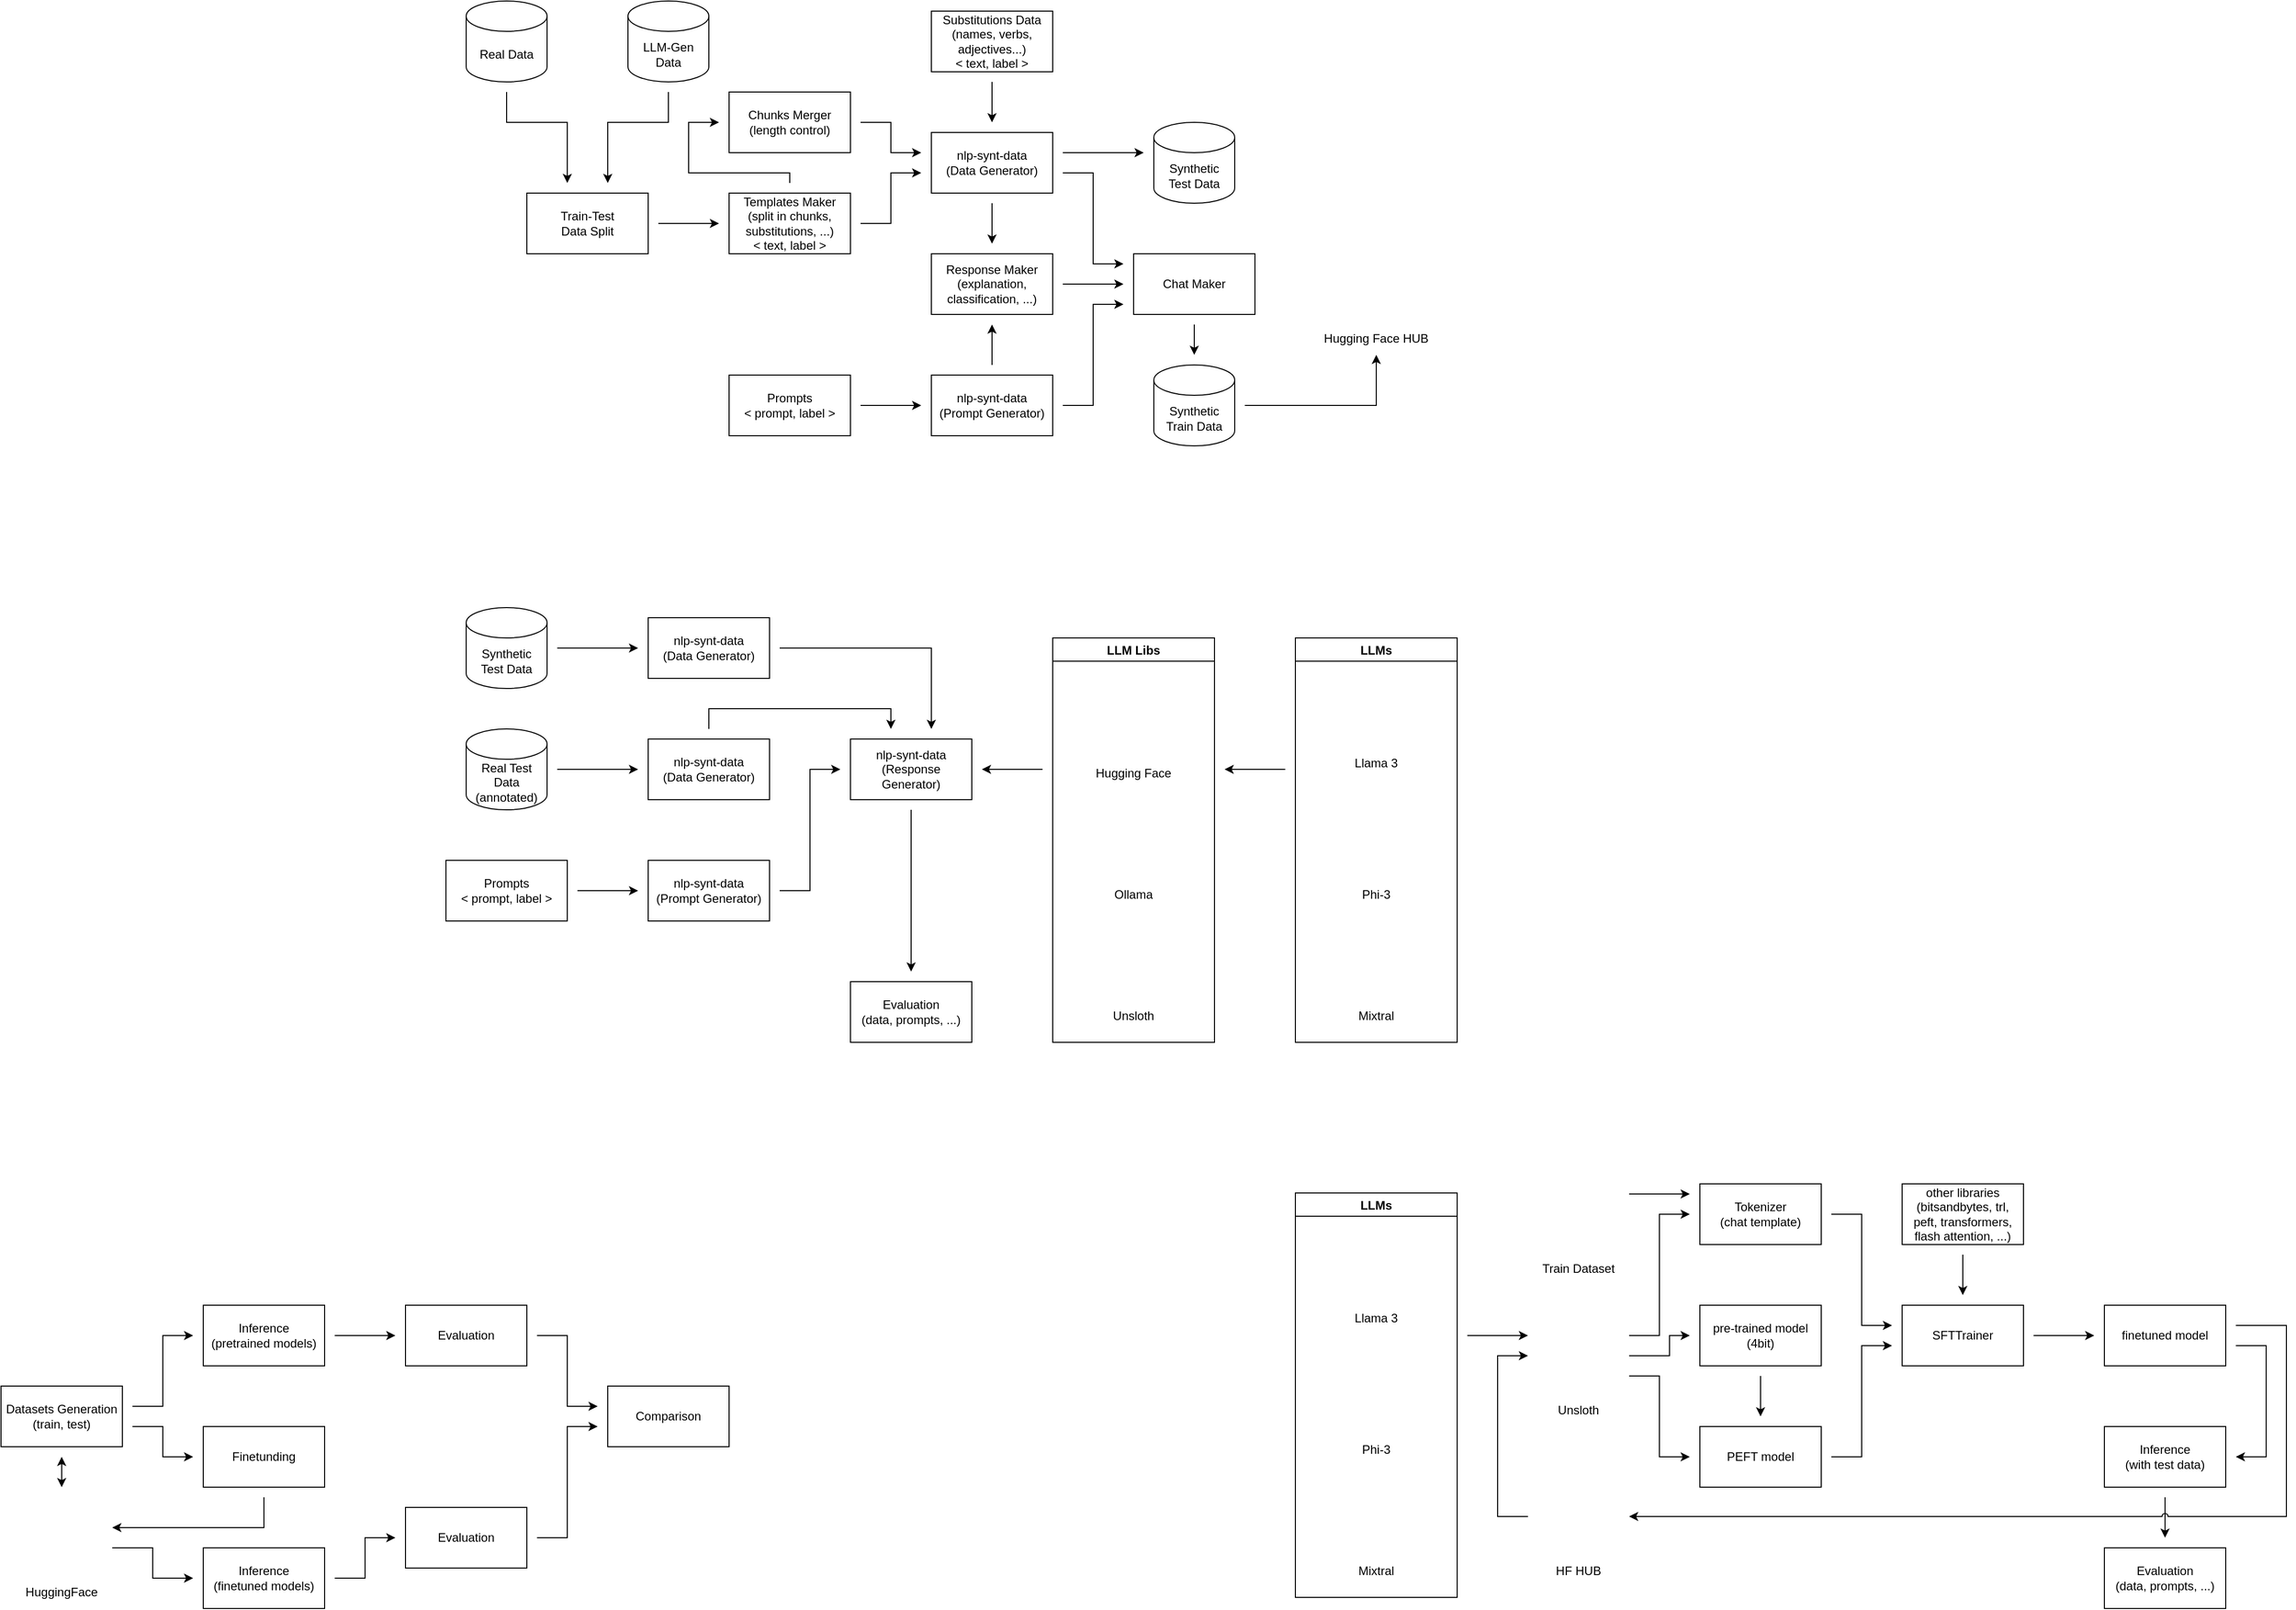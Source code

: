<mxfile version="24.7.7">
  <diagram name="Page-1" id="faFGbYDfc-yJfE558ecA">
    <mxGraphModel dx="2417" dy="952" grid="1" gridSize="10" guides="1" tooltips="1" connect="1" arrows="1" fold="1" page="1" pageScale="1" pageWidth="827" pageHeight="1169" math="0" shadow="0">
      <root>
        <mxCell id="0" />
        <mxCell id="1" parent="0" />
        <mxCell id="kooUzmV5k-GNHN8CiD2J-16" style="edgeStyle=orthogonalEdgeStyle;rounded=0;orthogonalLoop=1;jettySize=auto;html=1;targetPerimeterSpacing=10;sourcePerimeterSpacing=10;" parent="1" source="kooUzmV5k-GNHN8CiD2J-37" target="kooUzmV5k-GNHN8CiD2J-29" edge="1">
          <mxGeometry relative="1" as="geometry">
            <mxPoint x="460" y="100" as="sourcePoint" />
            <mxPoint x="110" y="210" as="targetPoint" />
            <Array as="points">
              <mxPoint x="460" y="140" />
              <mxPoint x="400" y="140" />
            </Array>
          </mxGeometry>
        </mxCell>
        <mxCell id="kooUzmV5k-GNHN8CiD2J-15" style="edgeStyle=orthogonalEdgeStyle;rounded=0;orthogonalLoop=1;jettySize=auto;html=1;targetPerimeterSpacing=10;sourcePerimeterSpacing=10;" parent="1" source="kooUzmV5k-GNHN8CiD2J-36" target="kooUzmV5k-GNHN8CiD2J-29" edge="1">
          <mxGeometry relative="1" as="geometry">
            <mxPoint x="300" y="100" as="sourcePoint" />
            <Array as="points">
              <mxPoint x="300" y="140" />
              <mxPoint x="360" y="140" />
            </Array>
          </mxGeometry>
        </mxCell>
        <mxCell id="kooUzmV5k-GNHN8CiD2J-25" style="edgeStyle=orthogonalEdgeStyle;rounded=0;orthogonalLoop=1;jettySize=auto;html=1;targetPerimeterSpacing=10;sourcePerimeterSpacing=10;" parent="1" source="kooUzmV5k-GNHN8CiD2J-3" target="kooUzmV5k-GNHN8CiD2J-8" edge="1">
          <mxGeometry relative="1" as="geometry" />
        </mxCell>
        <mxCell id="kooUzmV5k-GNHN8CiD2J-3" value="Substitutions Data&lt;div&gt;(names, verbs, adjectives...&lt;span style=&quot;background-color: initial;&quot;&gt;)&lt;/span&gt;&lt;/div&gt;&lt;div&gt;&amp;lt; text, label &amp;gt;&lt;/div&gt;" style="whiteSpace=wrap;html=1;" parent="1" vertex="1">
          <mxGeometry x="720" y="30" width="120" height="60" as="geometry" />
        </mxCell>
        <mxCell id="kooUzmV5k-GNHN8CiD2J-17" style="edgeStyle=orthogonalEdgeStyle;rounded=0;orthogonalLoop=1;jettySize=auto;html=1;targetPerimeterSpacing=10;sourcePerimeterSpacing=10;" parent="1" source="kooUzmV5k-GNHN8CiD2J-4" target="kooUzmV5k-GNHN8CiD2J-9" edge="1">
          <mxGeometry relative="1" as="geometry">
            <Array as="points">
              <mxPoint x="580" y="190" />
              <mxPoint x="480" y="190" />
              <mxPoint x="480" y="140" />
            </Array>
          </mxGeometry>
        </mxCell>
        <mxCell id="kooUzmV5k-GNHN8CiD2J-24" style="edgeStyle=orthogonalEdgeStyle;rounded=0;orthogonalLoop=1;jettySize=auto;html=1;targetPerimeterSpacing=10;sourcePerimeterSpacing=10;" parent="1" source="kooUzmV5k-GNHN8CiD2J-4" target="kooUzmV5k-GNHN8CiD2J-8" edge="1">
          <mxGeometry relative="1" as="geometry">
            <Array as="points">
              <mxPoint x="680" y="240" />
              <mxPoint x="680" y="190" />
            </Array>
          </mxGeometry>
        </mxCell>
        <mxCell id="kooUzmV5k-GNHN8CiD2J-4" value="Templates Maker&lt;div&gt;(split in chunks,&lt;/div&gt;&lt;div&gt;substitutions, ...)&lt;/div&gt;&lt;div&gt;&amp;lt; text, label &amp;gt;&lt;/div&gt;" style="whiteSpace=wrap;html=1;" parent="1" vertex="1">
          <mxGeometry x="520" y="210" width="120" height="60" as="geometry" />
        </mxCell>
        <mxCell id="kooUzmV5k-GNHN8CiD2J-18" style="edgeStyle=orthogonalEdgeStyle;rounded=0;orthogonalLoop=1;jettySize=auto;html=1;targetPerimeterSpacing=10;sourcePerimeterSpacing=10;" parent="1" source="kooUzmV5k-GNHN8CiD2J-5" target="kooUzmV5k-GNHN8CiD2J-12" edge="1">
          <mxGeometry relative="1" as="geometry" />
        </mxCell>
        <mxCell id="kooUzmV5k-GNHN8CiD2J-5" value="Prompts&lt;div&gt;&amp;lt; prompt, label &amp;gt;&lt;/div&gt;" style="whiteSpace=wrap;html=1;" parent="1" vertex="1">
          <mxGeometry x="520" y="390" width="120" height="60" as="geometry" />
        </mxCell>
        <mxCell id="kooUzmV5k-GNHN8CiD2J-28" style="edgeStyle=orthogonalEdgeStyle;rounded=0;orthogonalLoop=1;jettySize=auto;html=1;targetPerimeterSpacing=30;sourcePerimeterSpacing=10;" parent="1" source="kooUzmV5k-GNHN8CiD2J-6" target="kooUzmV5k-GNHN8CiD2J-11" edge="1">
          <mxGeometry relative="1" as="geometry" />
        </mxCell>
        <mxCell id="kooUzmV5k-GNHN8CiD2J-6" value="Synthetic&lt;div&gt;Train Data&lt;/div&gt;" style="shape=cylinder3;whiteSpace=wrap;html=1;boundedLbl=1;backgroundOutline=1;size=15;" parent="1" vertex="1">
          <mxGeometry x="940" y="380" width="80" height="80" as="geometry" />
        </mxCell>
        <mxCell id="kooUzmV5k-GNHN8CiD2J-21" style="edgeStyle=orthogonalEdgeStyle;rounded=0;orthogonalLoop=1;jettySize=auto;html=1;targetPerimeterSpacing=10;sourcePerimeterSpacing=10;" parent="1" source="kooUzmV5k-GNHN8CiD2J-8" target="kooUzmV5k-GNHN8CiD2J-13" edge="1">
          <mxGeometry relative="1" as="geometry" />
        </mxCell>
        <mxCell id="kooUzmV5k-GNHN8CiD2J-26" style="edgeStyle=orthogonalEdgeStyle;rounded=0;orthogonalLoop=1;jettySize=auto;html=1;targetPerimeterSpacing=10;sourcePerimeterSpacing=10;" parent="1" source="kooUzmV5k-GNHN8CiD2J-8" target="kooUzmV5k-GNHN8CiD2J-14" edge="1">
          <mxGeometry relative="1" as="geometry">
            <Array as="points">
              <mxPoint x="880" y="190" />
              <mxPoint x="880" y="280" />
            </Array>
          </mxGeometry>
        </mxCell>
        <mxCell id="kooUzmV5k-GNHN8CiD2J-34" style="edgeStyle=orthogonalEdgeStyle;rounded=0;orthogonalLoop=1;jettySize=auto;html=1;targetPerimeterSpacing=10;sourcePerimeterSpacing=10;" parent="1" source="kooUzmV5k-GNHN8CiD2J-8" target="kooUzmV5k-GNHN8CiD2J-33" edge="1">
          <mxGeometry relative="1" as="geometry">
            <Array as="points">
              <mxPoint x="880" y="170" />
              <mxPoint x="880" y="170" />
            </Array>
          </mxGeometry>
        </mxCell>
        <mxCell id="kooUzmV5k-GNHN8CiD2J-8" value="nlp-synt-data&lt;div&gt;(Data Generator)&lt;/div&gt;" style="whiteSpace=wrap;html=1;" parent="1" vertex="1">
          <mxGeometry x="720" y="150" width="120" height="60" as="geometry" />
        </mxCell>
        <mxCell id="kooUzmV5k-GNHN8CiD2J-23" style="edgeStyle=orthogonalEdgeStyle;rounded=0;orthogonalLoop=1;jettySize=auto;html=1;targetPerimeterSpacing=10;sourcePerimeterSpacing=10;" parent="1" source="kooUzmV5k-GNHN8CiD2J-9" target="kooUzmV5k-GNHN8CiD2J-8" edge="1">
          <mxGeometry relative="1" as="geometry">
            <Array as="points">
              <mxPoint x="680" y="140" />
              <mxPoint x="680" y="170" />
            </Array>
          </mxGeometry>
        </mxCell>
        <mxCell id="kooUzmV5k-GNHN8CiD2J-9" value="Chunks Merger&lt;div&gt;(length control)&lt;/div&gt;" style="whiteSpace=wrap;html=1;" parent="1" vertex="1">
          <mxGeometry x="520" y="110" width="120" height="60" as="geometry" />
        </mxCell>
        <mxCell id="kooUzmV5k-GNHN8CiD2J-11" value="Hugging Face HUB" style="shape=image;verticalLabelPosition=bottom;labelBackgroundColor=default;verticalAlign=top;aspect=fixed;imageAspect=0;image=https://cdn.worldvectorlogo.com/logos/huggingface-2.svg;" parent="1" vertex="1">
          <mxGeometry x="1120" y="260" width="80" height="80" as="geometry" />
        </mxCell>
        <mxCell id="kooUzmV5k-GNHN8CiD2J-19" style="edgeStyle=orthogonalEdgeStyle;rounded=0;orthogonalLoop=1;jettySize=auto;html=1;targetPerimeterSpacing=10;sourcePerimeterSpacing=10;" parent="1" source="kooUzmV5k-GNHN8CiD2J-12" target="kooUzmV5k-GNHN8CiD2J-14" edge="1">
          <mxGeometry relative="1" as="geometry">
            <Array as="points">
              <mxPoint x="880" y="420" />
              <mxPoint x="880" y="320" />
            </Array>
          </mxGeometry>
        </mxCell>
        <mxCell id="kooUzmV5k-GNHN8CiD2J-30" style="edgeStyle=orthogonalEdgeStyle;rounded=0;orthogonalLoop=1;jettySize=auto;html=1;targetPerimeterSpacing=10;sourcePerimeterSpacing=10;" parent="1" source="kooUzmV5k-GNHN8CiD2J-12" target="kooUzmV5k-GNHN8CiD2J-13" edge="1">
          <mxGeometry relative="1" as="geometry" />
        </mxCell>
        <mxCell id="kooUzmV5k-GNHN8CiD2J-12" value="nlp-synt-data&lt;div&gt;(Prompt Generator)&lt;/div&gt;" style="whiteSpace=wrap;html=1;" parent="1" vertex="1">
          <mxGeometry x="720" y="390" width="120" height="60" as="geometry" />
        </mxCell>
        <mxCell id="kooUzmV5k-GNHN8CiD2J-20" style="edgeStyle=orthogonalEdgeStyle;rounded=0;orthogonalLoop=1;jettySize=auto;html=1;targetPerimeterSpacing=10;sourcePerimeterSpacing=10;" parent="1" source="kooUzmV5k-GNHN8CiD2J-13" target="kooUzmV5k-GNHN8CiD2J-14" edge="1">
          <mxGeometry relative="1" as="geometry">
            <Array as="points">
              <mxPoint x="920" y="300" />
              <mxPoint x="920" y="300" />
            </Array>
          </mxGeometry>
        </mxCell>
        <mxCell id="kooUzmV5k-GNHN8CiD2J-13" value="Response Maker&lt;div&gt;(explanation, classification, ...)&lt;/div&gt;" style="whiteSpace=wrap;html=1;" parent="1" vertex="1">
          <mxGeometry x="720" y="270" width="120" height="60" as="geometry" />
        </mxCell>
        <mxCell id="kooUzmV5k-GNHN8CiD2J-27" style="edgeStyle=orthogonalEdgeStyle;rounded=0;orthogonalLoop=1;jettySize=auto;html=1;targetPerimeterSpacing=10;sourcePerimeterSpacing=10;" parent="1" source="kooUzmV5k-GNHN8CiD2J-14" target="kooUzmV5k-GNHN8CiD2J-6" edge="1">
          <mxGeometry relative="1" as="geometry" />
        </mxCell>
        <mxCell id="kooUzmV5k-GNHN8CiD2J-14" value="Chat Maker" style="whiteSpace=wrap;html=1;" parent="1" vertex="1">
          <mxGeometry x="920" y="270" width="120" height="60" as="geometry" />
        </mxCell>
        <mxCell id="kooUzmV5k-GNHN8CiD2J-31" style="edgeStyle=orthogonalEdgeStyle;rounded=0;orthogonalLoop=1;jettySize=auto;html=1;targetPerimeterSpacing=10;sourcePerimeterSpacing=10;" parent="1" source="kooUzmV5k-GNHN8CiD2J-29" target="kooUzmV5k-GNHN8CiD2J-4" edge="1">
          <mxGeometry relative="1" as="geometry" />
        </mxCell>
        <mxCell id="kooUzmV5k-GNHN8CiD2J-29" value="Train-Test&lt;div&gt;Data Split&lt;/div&gt;" style="whiteSpace=wrap;html=1;" parent="1" vertex="1">
          <mxGeometry x="320" y="210" width="120" height="60" as="geometry" />
        </mxCell>
        <mxCell id="kooUzmV5k-GNHN8CiD2J-33" value="Synthetic&lt;div&gt;Test Data&lt;/div&gt;" style="shape=cylinder3;whiteSpace=wrap;html=1;boundedLbl=1;backgroundOutline=1;size=15;" parent="1" vertex="1">
          <mxGeometry x="940" y="140" width="80" height="80" as="geometry" />
        </mxCell>
        <mxCell id="kooUzmV5k-GNHN8CiD2J-36" value="Real Data" style="shape=cylinder3;whiteSpace=wrap;html=1;boundedLbl=1;backgroundOutline=1;size=15;" parent="1" vertex="1">
          <mxGeometry x="260" y="20" width="80" height="80" as="geometry" />
        </mxCell>
        <mxCell id="kooUzmV5k-GNHN8CiD2J-37" value="LLM-Gen&lt;div&gt;Data&lt;/div&gt;" style="shape=cylinder3;whiteSpace=wrap;html=1;boundedLbl=1;backgroundOutline=1;size=15;" parent="1" vertex="1">
          <mxGeometry x="420" y="20" width="80" height="80" as="geometry" />
        </mxCell>
        <mxCell id="nnLEG21wNNKofwJg_tyF-10" style="edgeStyle=orthogonalEdgeStyle;rounded=0;orthogonalLoop=1;jettySize=auto;html=1;targetPerimeterSpacing=10;sourcePerimeterSpacing=10;" parent="1" source="kooUzmV5k-GNHN8CiD2J-41" target="kooUzmV5k-GNHN8CiD2J-45" edge="1">
          <mxGeometry relative="1" as="geometry" />
        </mxCell>
        <mxCell id="kooUzmV5k-GNHN8CiD2J-41" value="&lt;span style=&quot;background-color: initial;&quot;&gt;Real Test Data&lt;/span&gt;&lt;div&gt;&lt;span style=&quot;background-color: initial;&quot;&gt;(annotated)&lt;/span&gt;&lt;/div&gt;" style="shape=cylinder3;whiteSpace=wrap;html=1;boundedLbl=1;backgroundOutline=1;size=15;" parent="1" vertex="1">
          <mxGeometry x="260" y="740" width="80" height="80" as="geometry" />
        </mxCell>
        <mxCell id="kooUzmV5k-GNHN8CiD2J-42" style="edgeStyle=orthogonalEdgeStyle;rounded=0;orthogonalLoop=1;jettySize=auto;html=1;targetPerimeterSpacing=10;sourcePerimeterSpacing=10;" parent="1" source="kooUzmV5k-GNHN8CiD2J-43" target="kooUzmV5k-GNHN8CiD2J-44" edge="1">
          <mxGeometry relative="1" as="geometry" />
        </mxCell>
        <mxCell id="kooUzmV5k-GNHN8CiD2J-43" value="Prompts&lt;div&gt;&amp;lt; prompt, label &amp;gt;&lt;/div&gt;" style="whiteSpace=wrap;html=1;" parent="1" vertex="1">
          <mxGeometry x="240" y="870" width="120" height="60" as="geometry" />
        </mxCell>
        <mxCell id="nnLEG21wNNKofwJg_tyF-7" style="edgeStyle=orthogonalEdgeStyle;rounded=0;orthogonalLoop=1;jettySize=auto;html=1;targetPerimeterSpacing=10;sourcePerimeterSpacing=10;" parent="1" source="kooUzmV5k-GNHN8CiD2J-44" target="nnLEG21wNNKofwJg_tyF-4" edge="1">
          <mxGeometry relative="1" as="geometry">
            <Array as="points">
              <mxPoint x="600" y="900" />
              <mxPoint x="600" y="780" />
            </Array>
          </mxGeometry>
        </mxCell>
        <mxCell id="kooUzmV5k-GNHN8CiD2J-44" value="nlp-synt-data&lt;div&gt;(Prompt Generator)&lt;/div&gt;" style="whiteSpace=wrap;html=1;" parent="1" vertex="1">
          <mxGeometry x="440" y="870" width="120" height="60" as="geometry" />
        </mxCell>
        <mxCell id="nnLEG21wNNKofwJg_tyF-6" style="edgeStyle=orthogonalEdgeStyle;rounded=0;orthogonalLoop=1;jettySize=auto;html=1;targetPerimeterSpacing=10;sourcePerimeterSpacing=10;" parent="1" source="kooUzmV5k-GNHN8CiD2J-45" target="nnLEG21wNNKofwJg_tyF-4" edge="1">
          <mxGeometry relative="1" as="geometry">
            <Array as="points">
              <mxPoint x="500" y="720" />
              <mxPoint x="680" y="720" />
            </Array>
          </mxGeometry>
        </mxCell>
        <mxCell id="kooUzmV5k-GNHN8CiD2J-45" value="nlp-synt-data&lt;div&gt;(Data Generator)&lt;/div&gt;" style="whiteSpace=wrap;html=1;" parent="1" vertex="1">
          <mxGeometry x="440" y="750" width="120" height="60" as="geometry" />
        </mxCell>
        <mxCell id="nnLEG21wNNKofwJg_tyF-8" style="edgeStyle=orthogonalEdgeStyle;rounded=0;orthogonalLoop=1;jettySize=auto;html=1;targetPerimeterSpacing=10;sourcePerimeterSpacing=10;" parent="1" source="kooUzmV5k-GNHN8CiD2J-50" target="nnLEG21wNNKofwJg_tyF-4" edge="1">
          <mxGeometry relative="1" as="geometry">
            <Array as="points">
              <mxPoint x="800" y="780" />
              <mxPoint x="800" y="780" />
            </Array>
          </mxGeometry>
        </mxCell>
        <mxCell id="kooUzmV5k-GNHN8CiD2J-50" value="LLM Libs" style="swimlane;" parent="1" vertex="1">
          <mxGeometry x="840" y="650" width="160" height="400" as="geometry" />
        </mxCell>
        <mxCell id="kooUzmV5k-GNHN8CiD2J-47" value="Hugging Face" style="shape=image;verticalLabelPosition=bottom;labelBackgroundColor=default;verticalAlign=top;aspect=fixed;imageAspect=0;image=https://cdn.worldvectorlogo.com/logos/huggingface-2.svg;" parent="kooUzmV5k-GNHN8CiD2J-50" vertex="1">
          <mxGeometry x="40" y="40" width="80" height="80" as="geometry" />
        </mxCell>
        <mxCell id="kooUzmV5k-GNHN8CiD2J-46" value="Ollama" style="shape=image;verticalLabelPosition=bottom;labelBackgroundColor=default;verticalAlign=top;aspect=fixed;imageAspect=0;image=https://github.com/jmorganca/ollama/assets/3325447/0d0b44e2-8f4a-4e99-9b52-a5c1c741c8f7;" parent="kooUzmV5k-GNHN8CiD2J-50" vertex="1">
          <mxGeometry x="40" y="160" width="80" height="80" as="geometry" />
        </mxCell>
        <mxCell id="kooUzmV5k-GNHN8CiD2J-48" value="Unsloth" style="shape=image;verticalLabelPosition=bottom;labelBackgroundColor=default;verticalAlign=top;aspect=fixed;imageAspect=0;image=https://cdn-avatars.huggingface.co/v1/production/uploads/62ecdc18b72a69615d6bd857/E4lkPz1TZNLzIFr_dR273.png;" parent="kooUzmV5k-GNHN8CiD2J-50" vertex="1">
          <mxGeometry x="40" y="280" width="80" height="80" as="geometry" />
        </mxCell>
        <mxCell id="nnLEG21wNNKofwJg_tyF-3" style="edgeStyle=orthogonalEdgeStyle;rounded=0;orthogonalLoop=1;jettySize=auto;html=1;targetPerimeterSpacing=10;sourcePerimeterSpacing=10;" parent="1" source="kooUzmV5k-GNHN8CiD2J-57" target="kooUzmV5k-GNHN8CiD2J-50" edge="1">
          <mxGeometry relative="1" as="geometry">
            <Array as="points">
              <mxPoint x="1020" y="780" />
              <mxPoint x="1020" y="780" />
            </Array>
          </mxGeometry>
        </mxCell>
        <mxCell id="kooUzmV5k-GNHN8CiD2J-57" value="LLMs" style="swimlane;" parent="1" vertex="1">
          <mxGeometry x="1080" y="650" width="160" height="400" as="geometry" />
        </mxCell>
        <mxCell id="kooUzmV5k-GNHN8CiD2J-52" value="Llama 3" style="shape=image;verticalLabelPosition=bottom;labelBackgroundColor=default;verticalAlign=top;aspect=fixed;imageAspect=0;image=https://1000logos.net/wp-content/uploads/2021/10/logo-Meta.png;" parent="kooUzmV5k-GNHN8CiD2J-57" vertex="1">
          <mxGeometry x="26.67" y="50" width="106.66" height="60" as="geometry" />
        </mxCell>
        <mxCell id="kooUzmV5k-GNHN8CiD2J-53" value="Phi-3" style="shape=image;verticalLabelPosition=bottom;labelBackgroundColor=default;verticalAlign=top;aspect=fixed;imageAspect=0;image=https://upload.wikimedia.org/wikipedia/commons/thumb/4/44/Microsoft_logo.svg/2048px-Microsoft_logo.svg.png;" parent="kooUzmV5k-GNHN8CiD2J-57" vertex="1">
          <mxGeometry x="40" y="160" width="80" height="80" as="geometry" />
        </mxCell>
        <mxCell id="kooUzmV5k-GNHN8CiD2J-54" value="Mixtral" style="shape=image;verticalLabelPosition=bottom;labelBackgroundColor=default;verticalAlign=top;aspect=fixed;imageAspect=0;image=https://seeklogo.com/images/M/mistral-ai-icon-logo-B3319DCA6B-seeklogo.com.png;" parent="kooUzmV5k-GNHN8CiD2J-57" vertex="1">
          <mxGeometry x="41.54" y="290" width="76.92" height="70" as="geometry" />
        </mxCell>
        <mxCell id="nnLEG21wNNKofwJg_tyF-9" style="edgeStyle=orthogonalEdgeStyle;rounded=0;orthogonalLoop=1;jettySize=auto;html=1;targetPerimeterSpacing=10;sourcePerimeterSpacing=10;" parent="1" source="nnLEG21wNNKofwJg_tyF-1" target="nnLEG21wNNKofwJg_tyF-2" edge="1">
          <mxGeometry relative="1" as="geometry" />
        </mxCell>
        <mxCell id="nnLEG21wNNKofwJg_tyF-1" value="Synthetic&lt;div&gt;Test Data&lt;/div&gt;" style="shape=cylinder3;whiteSpace=wrap;html=1;boundedLbl=1;backgroundOutline=1;size=15;" parent="1" vertex="1">
          <mxGeometry x="260" y="620" width="80" height="80" as="geometry" />
        </mxCell>
        <mxCell id="nnLEG21wNNKofwJg_tyF-5" style="edgeStyle=orthogonalEdgeStyle;rounded=0;orthogonalLoop=1;jettySize=auto;html=1;targetPerimeterSpacing=10;sourcePerimeterSpacing=10;" parent="1" source="nnLEG21wNNKofwJg_tyF-2" target="nnLEG21wNNKofwJg_tyF-4" edge="1">
          <mxGeometry relative="1" as="geometry">
            <Array as="points">
              <mxPoint x="720" y="660" />
            </Array>
          </mxGeometry>
        </mxCell>
        <mxCell id="nnLEG21wNNKofwJg_tyF-2" value="nlp-synt-data&lt;div&gt;(Data Generator)&lt;/div&gt;" style="whiteSpace=wrap;html=1;" parent="1" vertex="1">
          <mxGeometry x="440" y="630" width="120" height="60" as="geometry" />
        </mxCell>
        <mxCell id="nnLEG21wNNKofwJg_tyF-12" style="edgeStyle=orthogonalEdgeStyle;rounded=0;orthogonalLoop=1;jettySize=auto;html=1;targetPerimeterSpacing=10;sourcePerimeterSpacing=10;" parent="1" source="nnLEG21wNNKofwJg_tyF-4" target="nnLEG21wNNKofwJg_tyF-11" edge="1">
          <mxGeometry relative="1" as="geometry" />
        </mxCell>
        <mxCell id="nnLEG21wNNKofwJg_tyF-4" value="nlp-synt-data&lt;div&gt;(Response Generator)&lt;/div&gt;" style="whiteSpace=wrap;html=1;" parent="1" vertex="1">
          <mxGeometry x="640" y="750" width="120" height="60" as="geometry" />
        </mxCell>
        <mxCell id="nnLEG21wNNKofwJg_tyF-11" value="Evaluation&lt;div&gt;(data, prompts, ...)&lt;/div&gt;" style="whiteSpace=wrap;html=1;" parent="1" vertex="1">
          <mxGeometry x="640" y="990" width="120" height="60" as="geometry" />
        </mxCell>
        <mxCell id="7Tq9BGAHgtOxUq2Agoqu-61" style="edgeStyle=orthogonalEdgeStyle;rounded=0;orthogonalLoop=1;jettySize=auto;html=1;targetPerimeterSpacing=10;sourcePerimeterSpacing=10;" edge="1" parent="1" source="7Tq9BGAHgtOxUq2Agoqu-15" target="7Tq9BGAHgtOxUq2Agoqu-34">
          <mxGeometry relative="1" as="geometry">
            <Array as="points">
              <mxPoint x="1280" y="1340" />
              <mxPoint x="1280" y="1340" />
            </Array>
          </mxGeometry>
        </mxCell>
        <mxCell id="7Tq9BGAHgtOxUq2Agoqu-15" value="LLMs" style="swimlane;" vertex="1" parent="1">
          <mxGeometry x="1080" y="1199" width="160" height="400" as="geometry" />
        </mxCell>
        <mxCell id="7Tq9BGAHgtOxUq2Agoqu-16" value="Llama 3" style="shape=image;verticalLabelPosition=bottom;labelBackgroundColor=default;verticalAlign=top;aspect=fixed;imageAspect=0;image=https://1000logos.net/wp-content/uploads/2021/10/logo-Meta.png;" vertex="1" parent="7Tq9BGAHgtOxUq2Agoqu-15">
          <mxGeometry x="26.67" y="50" width="106.66" height="60" as="geometry" />
        </mxCell>
        <mxCell id="7Tq9BGAHgtOxUq2Agoqu-17" value="Phi-3" style="shape=image;verticalLabelPosition=bottom;labelBackgroundColor=default;verticalAlign=top;aspect=fixed;imageAspect=0;image=https://upload.wikimedia.org/wikipedia/commons/thumb/4/44/Microsoft_logo.svg/2048px-Microsoft_logo.svg.png;" vertex="1" parent="7Tq9BGAHgtOxUq2Agoqu-15">
          <mxGeometry x="40" y="160" width="80" height="80" as="geometry" />
        </mxCell>
        <mxCell id="7Tq9BGAHgtOxUq2Agoqu-18" value="Mixtral" style="shape=image;verticalLabelPosition=bottom;labelBackgroundColor=default;verticalAlign=top;aspect=fixed;imageAspect=0;image=https://seeklogo.com/images/M/mistral-ai-icon-logo-B3319DCA6B-seeklogo.com.png;" vertex="1" parent="7Tq9BGAHgtOxUq2Agoqu-15">
          <mxGeometry x="41.54" y="290" width="76.92" height="70" as="geometry" />
        </mxCell>
        <mxCell id="7Tq9BGAHgtOxUq2Agoqu-51" style="edgeStyle=orthogonalEdgeStyle;rounded=0;orthogonalLoop=1;jettySize=auto;html=1;targetPerimeterSpacing=10;sourcePerimeterSpacing=10;" edge="1" parent="1" source="7Tq9BGAHgtOxUq2Agoqu-32" target="7Tq9BGAHgtOxUq2Agoqu-35">
          <mxGeometry relative="1" as="geometry">
            <Array as="points">
              <mxPoint x="1440" y="1200" />
              <mxPoint x="1440" y="1200" />
            </Array>
          </mxGeometry>
        </mxCell>
        <mxCell id="7Tq9BGAHgtOxUq2Agoqu-32" value="Train Dataset" style="shape=image;verticalLabelPosition=bottom;labelBackgroundColor=default;verticalAlign=top;aspect=fixed;imageAspect=0;image=https://cdn.worldvectorlogo.com/logos/huggingface-2.svg;" vertex="1" parent="1">
          <mxGeometry x="1320" y="1180" width="80" height="80" as="geometry" />
        </mxCell>
        <mxCell id="7Tq9BGAHgtOxUq2Agoqu-65" style="edgeStyle=orthogonalEdgeStyle;rounded=0;orthogonalLoop=1;jettySize=auto;html=1;targetPerimeterSpacing=10;sourcePerimeterSpacing=10;" edge="1" parent="1" source="7Tq9BGAHgtOxUq2Agoqu-33" target="7Tq9BGAHgtOxUq2Agoqu-64">
          <mxGeometry relative="1" as="geometry" />
        </mxCell>
        <mxCell id="7Tq9BGAHgtOxUq2Agoqu-33" value="Inference&lt;div&gt;(with test data)&lt;/div&gt;" style="whiteSpace=wrap;html=1;" vertex="1" parent="1">
          <mxGeometry x="1880" y="1430" width="120" height="60" as="geometry" />
        </mxCell>
        <mxCell id="7Tq9BGAHgtOxUq2Agoqu-50" style="edgeStyle=orthogonalEdgeStyle;rounded=0;orthogonalLoop=1;jettySize=auto;html=1;targetPerimeterSpacing=10;sourcePerimeterSpacing=10;" edge="1" parent="1" source="7Tq9BGAHgtOxUq2Agoqu-34" target="7Tq9BGAHgtOxUq2Agoqu-35">
          <mxGeometry relative="1" as="geometry">
            <Array as="points">
              <mxPoint x="1440" y="1340" />
              <mxPoint x="1440" y="1220" />
            </Array>
          </mxGeometry>
        </mxCell>
        <mxCell id="7Tq9BGAHgtOxUq2Agoqu-52" style="edgeStyle=orthogonalEdgeStyle;rounded=0;orthogonalLoop=1;jettySize=auto;html=1;targetPerimeterSpacing=10;sourcePerimeterSpacing=10;" edge="1" parent="1" source="7Tq9BGAHgtOxUq2Agoqu-34" target="7Tq9BGAHgtOxUq2Agoqu-42">
          <mxGeometry relative="1" as="geometry">
            <Array as="points">
              <mxPoint x="1450" y="1360" />
              <mxPoint x="1450" y="1340" />
            </Array>
          </mxGeometry>
        </mxCell>
        <mxCell id="7Tq9BGAHgtOxUq2Agoqu-53" style="edgeStyle=orthogonalEdgeStyle;rounded=0;orthogonalLoop=1;jettySize=auto;html=1;targetPerimeterSpacing=10;sourcePerimeterSpacing=10;" edge="1" parent="1" source="7Tq9BGAHgtOxUq2Agoqu-34" target="7Tq9BGAHgtOxUq2Agoqu-43">
          <mxGeometry relative="1" as="geometry">
            <Array as="points">
              <mxPoint x="1440" y="1380" />
              <mxPoint x="1440" y="1460" />
            </Array>
          </mxGeometry>
        </mxCell>
        <mxCell id="7Tq9BGAHgtOxUq2Agoqu-34" value="Unsloth" style="shape=image;verticalLabelPosition=bottom;labelBackgroundColor=default;verticalAlign=top;aspect=fixed;imageAspect=0;image=https://cdn-avatars.huggingface.co/v1/production/uploads/62ecdc18b72a69615d6bd857/E4lkPz1TZNLzIFr_dR273.png;" vertex="1" parent="1">
          <mxGeometry x="1320" y="1320" width="80" height="80" as="geometry" />
        </mxCell>
        <mxCell id="7Tq9BGAHgtOxUq2Agoqu-62" style="edgeStyle=orthogonalEdgeStyle;rounded=0;orthogonalLoop=1;jettySize=auto;html=1;targetPerimeterSpacing=10;sourcePerimeterSpacing=10;" edge="1" parent="1" source="7Tq9BGAHgtOxUq2Agoqu-35" target="7Tq9BGAHgtOxUq2Agoqu-37">
          <mxGeometry relative="1" as="geometry">
            <Array as="points">
              <mxPoint x="1640" y="1220" />
              <mxPoint x="1640" y="1330" />
            </Array>
          </mxGeometry>
        </mxCell>
        <mxCell id="7Tq9BGAHgtOxUq2Agoqu-35" value="Tokenizer&lt;div&gt;(chat template)&lt;/div&gt;" style="whiteSpace=wrap;html=1;" vertex="1" parent="1">
          <mxGeometry x="1480" y="1190" width="120" height="60" as="geometry" />
        </mxCell>
        <mxCell id="7Tq9BGAHgtOxUq2Agoqu-56" style="edgeStyle=orthogonalEdgeStyle;rounded=0;orthogonalLoop=1;jettySize=auto;html=1;targetPerimeterSpacing=10;sourcePerimeterSpacing=10;" edge="1" parent="1" source="7Tq9BGAHgtOxUq2Agoqu-36" target="7Tq9BGAHgtOxUq2Agoqu-37">
          <mxGeometry relative="1" as="geometry" />
        </mxCell>
        <mxCell id="7Tq9BGAHgtOxUq2Agoqu-36" value="&lt;div&gt;other libraries&lt;/div&gt;&lt;div&gt;(bitsandbytes,&amp;nbsp;&lt;span style=&quot;background-color: initial;&quot;&gt;trl, peft, transformers, flash attention, ...)&lt;/span&gt;&lt;/div&gt;" style="whiteSpace=wrap;html=1;" vertex="1" parent="1">
          <mxGeometry x="1680" y="1190" width="120" height="60" as="geometry" />
        </mxCell>
        <mxCell id="7Tq9BGAHgtOxUq2Agoqu-57" style="edgeStyle=orthogonalEdgeStyle;rounded=0;orthogonalLoop=1;jettySize=auto;html=1;targetPerimeterSpacing=10;sourcePerimeterSpacing=10;" edge="1" parent="1" source="7Tq9BGAHgtOxUq2Agoqu-37" target="7Tq9BGAHgtOxUq2Agoqu-48">
          <mxGeometry relative="1" as="geometry" />
        </mxCell>
        <mxCell id="7Tq9BGAHgtOxUq2Agoqu-37" value="&lt;div&gt;&lt;span style=&quot;background-color: initial;&quot;&gt;SFTTrainer&lt;/span&gt;&lt;/div&gt;" style="whiteSpace=wrap;html=1;" vertex="1" parent="1">
          <mxGeometry x="1680" y="1310" width="120" height="60" as="geometry" />
        </mxCell>
        <mxCell id="7Tq9BGAHgtOxUq2Agoqu-58" style="edgeStyle=orthogonalEdgeStyle;rounded=0;orthogonalLoop=1;jettySize=auto;html=1;sourcePerimeterSpacing=10;targetPerimeterSpacing=10;" edge="1" parent="1" source="7Tq9BGAHgtOxUq2Agoqu-39" target="7Tq9BGAHgtOxUq2Agoqu-34">
          <mxGeometry relative="1" as="geometry">
            <Array as="points">
              <mxPoint x="1280" y="1519" />
              <mxPoint x="1280" y="1360" />
            </Array>
          </mxGeometry>
        </mxCell>
        <mxCell id="7Tq9BGAHgtOxUq2Agoqu-39" value="HF HUB" style="shape=image;verticalLabelPosition=bottom;labelBackgroundColor=default;verticalAlign=top;aspect=fixed;imageAspect=0;image=https://cdn.worldvectorlogo.com/logos/huggingface-2.svg;" vertex="1" parent="1">
          <mxGeometry x="1320" y="1479" width="80" height="80" as="geometry" />
        </mxCell>
        <mxCell id="7Tq9BGAHgtOxUq2Agoqu-54" style="edgeStyle=orthogonalEdgeStyle;rounded=0;orthogonalLoop=1;jettySize=auto;html=1;targetPerimeterSpacing=10;sourcePerimeterSpacing=10;" edge="1" parent="1" source="7Tq9BGAHgtOxUq2Agoqu-42" target="7Tq9BGAHgtOxUq2Agoqu-43">
          <mxGeometry relative="1" as="geometry" />
        </mxCell>
        <mxCell id="7Tq9BGAHgtOxUq2Agoqu-42" value="&lt;div&gt;pre-trained model&lt;/div&gt;&lt;div&gt;(4bit)&lt;/div&gt;" style="whiteSpace=wrap;html=1;" vertex="1" parent="1">
          <mxGeometry x="1480" y="1310" width="120" height="60" as="geometry" />
        </mxCell>
        <mxCell id="7Tq9BGAHgtOxUq2Agoqu-55" style="edgeStyle=orthogonalEdgeStyle;rounded=0;orthogonalLoop=1;jettySize=auto;html=1;targetPerimeterSpacing=10;sourcePerimeterSpacing=10;" edge="1" parent="1" source="7Tq9BGAHgtOxUq2Agoqu-43" target="7Tq9BGAHgtOxUq2Agoqu-37">
          <mxGeometry relative="1" as="geometry">
            <Array as="points">
              <mxPoint x="1640" y="1460" />
              <mxPoint x="1640" y="1350" />
            </Array>
          </mxGeometry>
        </mxCell>
        <mxCell id="7Tq9BGAHgtOxUq2Agoqu-43" value="&lt;div&gt;&lt;span style=&quot;background-color: initial;&quot;&gt;PEFT model&lt;/span&gt;&lt;/div&gt;" style="whiteSpace=wrap;html=1;" vertex="1" parent="1">
          <mxGeometry x="1480" y="1430" width="120" height="60" as="geometry" />
        </mxCell>
        <mxCell id="7Tq9BGAHgtOxUq2Agoqu-59" style="edgeStyle=orthogonalEdgeStyle;rounded=0;orthogonalLoop=1;jettySize=auto;html=1;targetPerimeterSpacing=10;sourcePerimeterSpacing=10;jumpStyle=arc;" edge="1" parent="1" source="7Tq9BGAHgtOxUq2Agoqu-48" target="7Tq9BGAHgtOxUq2Agoqu-39">
          <mxGeometry relative="1" as="geometry">
            <Array as="points">
              <mxPoint x="2060" y="1330" />
              <mxPoint x="2060" y="1519" />
            </Array>
          </mxGeometry>
        </mxCell>
        <mxCell id="7Tq9BGAHgtOxUq2Agoqu-60" style="edgeStyle=orthogonalEdgeStyle;rounded=0;orthogonalLoop=1;jettySize=auto;html=1;targetPerimeterSpacing=10;sourcePerimeterSpacing=10;" edge="1" parent="1" source="7Tq9BGAHgtOxUq2Agoqu-48" target="7Tq9BGAHgtOxUq2Agoqu-33">
          <mxGeometry relative="1" as="geometry">
            <Array as="points">
              <mxPoint x="2040" y="1350" />
              <mxPoint x="2040" y="1460" />
            </Array>
          </mxGeometry>
        </mxCell>
        <mxCell id="7Tq9BGAHgtOxUq2Agoqu-48" value="finetuned model" style="whiteSpace=wrap;html=1;" vertex="1" parent="1">
          <mxGeometry x="1880" y="1310" width="120" height="60" as="geometry" />
        </mxCell>
        <mxCell id="7Tq9BGAHgtOxUq2Agoqu-64" value="Evaluation&lt;div&gt;(data, prompts, ...)&lt;/div&gt;" style="whiteSpace=wrap;html=1;" vertex="1" parent="1">
          <mxGeometry x="1880" y="1550" width="120" height="60" as="geometry" />
        </mxCell>
        <mxCell id="7Tq9BGAHgtOxUq2Agoqu-81" style="edgeStyle=orthogonalEdgeStyle;rounded=0;orthogonalLoop=1;jettySize=auto;html=1;targetPerimeterSpacing=10;sourcePerimeterSpacing=10;" edge="1" parent="1" source="7Tq9BGAHgtOxUq2Agoqu-68" target="7Tq9BGAHgtOxUq2Agoqu-70">
          <mxGeometry relative="1" as="geometry">
            <Array as="points">
              <mxPoint x="360" y="1340" />
              <mxPoint x="360" y="1410" />
            </Array>
          </mxGeometry>
        </mxCell>
        <mxCell id="7Tq9BGAHgtOxUq2Agoqu-68" value="Evaluation" style="whiteSpace=wrap;html=1;" vertex="1" parent="1">
          <mxGeometry x="200" y="1310" width="120" height="60" as="geometry" />
        </mxCell>
        <mxCell id="7Tq9BGAHgtOxUq2Agoqu-82" style="edgeStyle=orthogonalEdgeStyle;rounded=0;orthogonalLoop=1;jettySize=auto;html=1;targetPerimeterSpacing=10;sourcePerimeterSpacing=10;" edge="1" parent="1" source="7Tq9BGAHgtOxUq2Agoqu-69" target="7Tq9BGAHgtOxUq2Agoqu-70">
          <mxGeometry relative="1" as="geometry">
            <Array as="points">
              <mxPoint x="360" y="1540" />
              <mxPoint x="360" y="1430" />
            </Array>
          </mxGeometry>
        </mxCell>
        <mxCell id="7Tq9BGAHgtOxUq2Agoqu-69" value="Evaluation" style="whiteSpace=wrap;html=1;" vertex="1" parent="1">
          <mxGeometry x="200" y="1510" width="120" height="60" as="geometry" />
        </mxCell>
        <mxCell id="7Tq9BGAHgtOxUq2Agoqu-70" value="Comparison" style="whiteSpace=wrap;html=1;" vertex="1" parent="1">
          <mxGeometry x="400" y="1390" width="120" height="60" as="geometry" />
        </mxCell>
        <mxCell id="7Tq9BGAHgtOxUq2Agoqu-85" style="edgeStyle=orthogonalEdgeStyle;rounded=0;orthogonalLoop=1;jettySize=auto;html=1;targetPerimeterSpacing=10;sourcePerimeterSpacing=10;" edge="1" parent="1" source="7Tq9BGAHgtOxUq2Agoqu-71" target="7Tq9BGAHgtOxUq2Agoqu-68">
          <mxGeometry relative="1" as="geometry" />
        </mxCell>
        <mxCell id="7Tq9BGAHgtOxUq2Agoqu-71" value="Inference&lt;div&gt;(pretrained models)&lt;/div&gt;" style="whiteSpace=wrap;html=1;" vertex="1" parent="1">
          <mxGeometry y="1310" width="120" height="60" as="geometry" />
        </mxCell>
        <mxCell id="7Tq9BGAHgtOxUq2Agoqu-84" style="edgeStyle=orthogonalEdgeStyle;rounded=0;orthogonalLoop=1;jettySize=auto;html=1;targetPerimeterSpacing=10;sourcePerimeterSpacing=10;" edge="1" parent="1" source="7Tq9BGAHgtOxUq2Agoqu-72" target="7Tq9BGAHgtOxUq2Agoqu-75">
          <mxGeometry relative="1" as="geometry">
            <Array as="points">
              <mxPoint x="60" y="1530" />
            </Array>
          </mxGeometry>
        </mxCell>
        <mxCell id="7Tq9BGAHgtOxUq2Agoqu-72" value="Finetunding" style="whiteSpace=wrap;html=1;" vertex="1" parent="1">
          <mxGeometry y="1430" width="120" height="60" as="geometry" />
        </mxCell>
        <mxCell id="7Tq9BGAHgtOxUq2Agoqu-86" style="edgeStyle=orthogonalEdgeStyle;rounded=0;orthogonalLoop=1;jettySize=auto;html=1;targetPerimeterSpacing=10;sourcePerimeterSpacing=10;" edge="1" parent="1" source="7Tq9BGAHgtOxUq2Agoqu-73" target="7Tq9BGAHgtOxUq2Agoqu-69">
          <mxGeometry relative="1" as="geometry" />
        </mxCell>
        <mxCell id="7Tq9BGAHgtOxUq2Agoqu-73" value="Inference&lt;div&gt;(finetuned models)&lt;/div&gt;" style="whiteSpace=wrap;html=1;" vertex="1" parent="1">
          <mxGeometry y="1550" width="120" height="60" as="geometry" />
        </mxCell>
        <mxCell id="7Tq9BGAHgtOxUq2Agoqu-76" style="edgeStyle=orthogonalEdgeStyle;rounded=0;orthogonalLoop=1;jettySize=auto;html=1;targetPerimeterSpacing=10;sourcePerimeterSpacing=10;" edge="1" parent="1" source="7Tq9BGAHgtOxUq2Agoqu-74" target="7Tq9BGAHgtOxUq2Agoqu-71">
          <mxGeometry relative="1" as="geometry">
            <Array as="points">
              <mxPoint x="-40" y="1410" />
              <mxPoint x="-40" y="1340" />
            </Array>
          </mxGeometry>
        </mxCell>
        <mxCell id="7Tq9BGAHgtOxUq2Agoqu-77" style="edgeStyle=orthogonalEdgeStyle;rounded=0;orthogonalLoop=1;jettySize=auto;html=1;sourcePerimeterSpacing=10;targetPerimeterSpacing=10;" edge="1" parent="1" source="7Tq9BGAHgtOxUq2Agoqu-74" target="7Tq9BGAHgtOxUq2Agoqu-72">
          <mxGeometry relative="1" as="geometry">
            <Array as="points">
              <mxPoint x="-40" y="1430" />
              <mxPoint x="-40" y="1460" />
            </Array>
          </mxGeometry>
        </mxCell>
        <mxCell id="7Tq9BGAHgtOxUq2Agoqu-74" value="Datasets Generation&lt;div&gt;(train, test)&lt;/div&gt;" style="whiteSpace=wrap;html=1;" vertex="1" parent="1">
          <mxGeometry x="-200" y="1390" width="120" height="60" as="geometry" />
        </mxCell>
        <mxCell id="7Tq9BGAHgtOxUq2Agoqu-78" style="edgeStyle=orthogonalEdgeStyle;rounded=0;orthogonalLoop=1;jettySize=auto;html=1;startArrow=classic;startFill=1;targetPerimeterSpacing=10;sourcePerimeterSpacing=10;" edge="1" parent="1" source="7Tq9BGAHgtOxUq2Agoqu-75" target="7Tq9BGAHgtOxUq2Agoqu-74">
          <mxGeometry relative="1" as="geometry" />
        </mxCell>
        <mxCell id="7Tq9BGAHgtOxUq2Agoqu-80" style="edgeStyle=orthogonalEdgeStyle;rounded=0;orthogonalLoop=1;jettySize=auto;html=1;targetPerimeterSpacing=10;sourcePerimeterSpacing=10;" edge="1" parent="1" source="7Tq9BGAHgtOxUq2Agoqu-75" target="7Tq9BGAHgtOxUq2Agoqu-73">
          <mxGeometry relative="1" as="geometry">
            <Array as="points">
              <mxPoint x="-50" y="1550" />
              <mxPoint x="-50" y="1580" />
            </Array>
          </mxGeometry>
        </mxCell>
        <mxCell id="7Tq9BGAHgtOxUq2Agoqu-75" value="HuggingFace" style="shape=image;verticalLabelPosition=bottom;labelBackgroundColor=default;verticalAlign=top;aspect=fixed;imageAspect=0;image=https://cdn.worldvectorlogo.com/logos/huggingface-2.svg;" vertex="1" parent="1">
          <mxGeometry x="-180" y="1500" width="80" height="80" as="geometry" />
        </mxCell>
      </root>
    </mxGraphModel>
  </diagram>
</mxfile>
